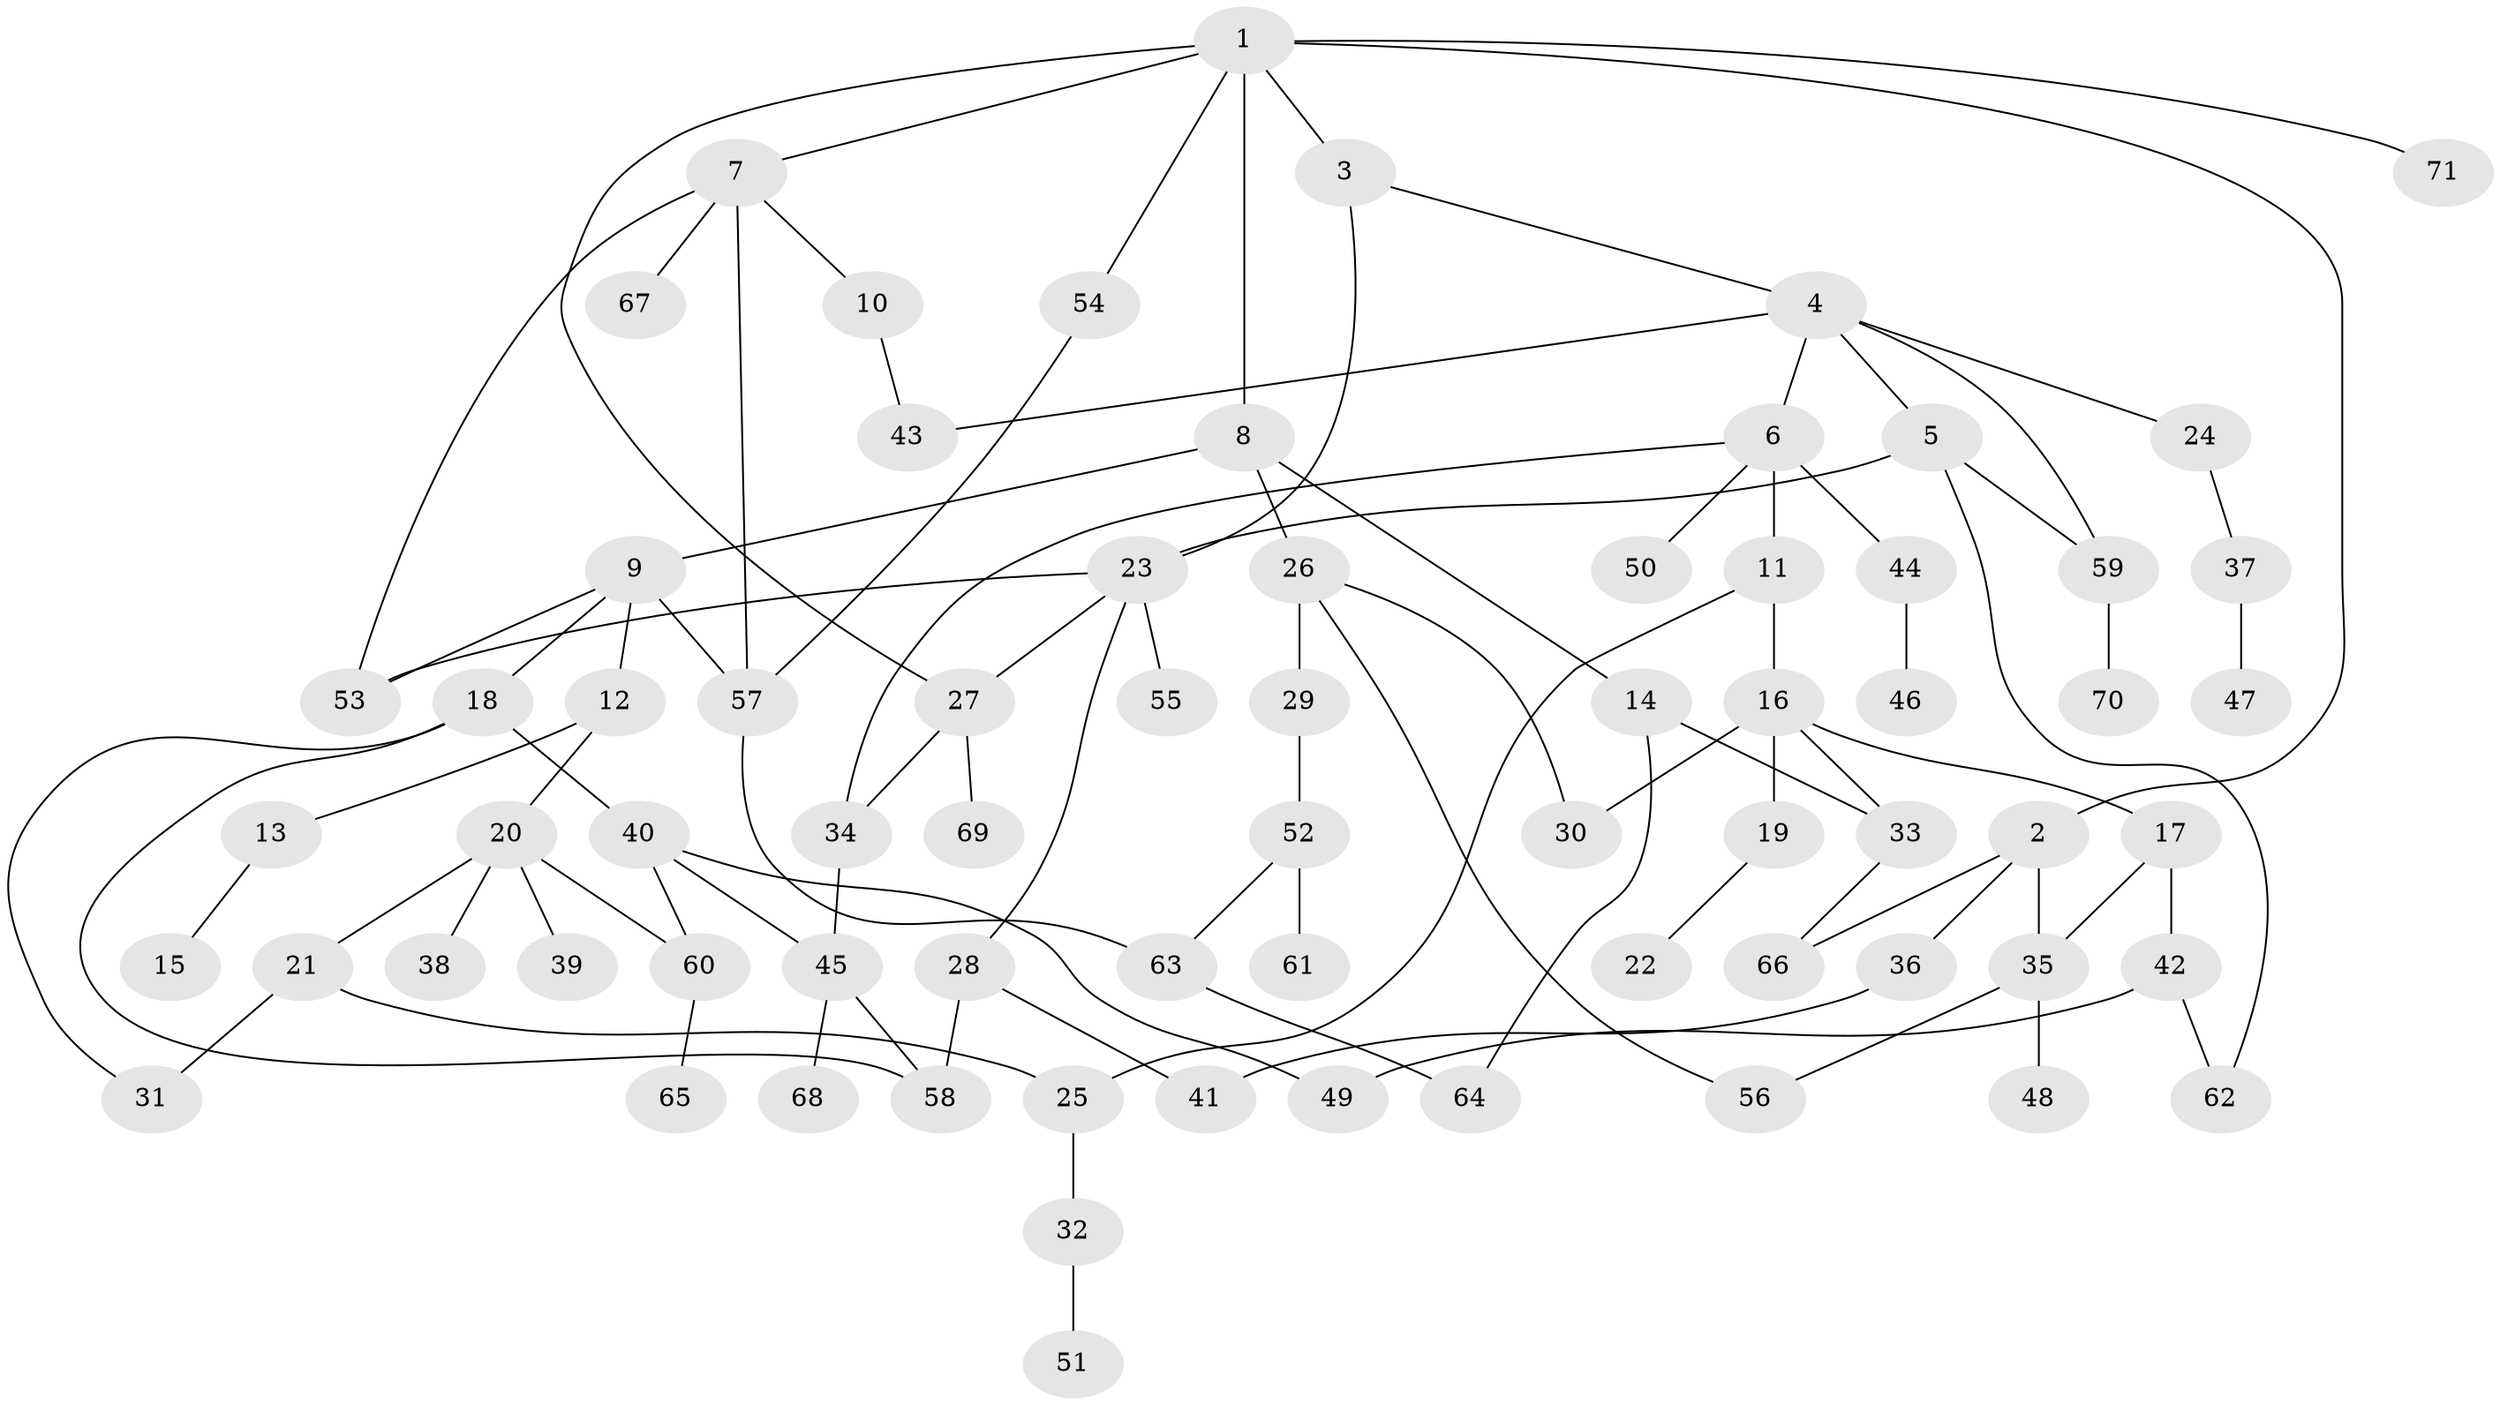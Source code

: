 // coarse degree distribution, {7: 0.023809523809523808, 4: 0.16666666666666666, 3: 0.14285714285714285, 5: 0.09523809523809523, 6: 0.047619047619047616, 8: 0.047619047619047616, 2: 0.21428571428571427, 1: 0.2619047619047619}
// Generated by graph-tools (version 1.1) at 2025/17/03/04/25 18:17:03]
// undirected, 71 vertices, 95 edges
graph export_dot {
graph [start="1"]
  node [color=gray90,style=filled];
  1;
  2;
  3;
  4;
  5;
  6;
  7;
  8;
  9;
  10;
  11;
  12;
  13;
  14;
  15;
  16;
  17;
  18;
  19;
  20;
  21;
  22;
  23;
  24;
  25;
  26;
  27;
  28;
  29;
  30;
  31;
  32;
  33;
  34;
  35;
  36;
  37;
  38;
  39;
  40;
  41;
  42;
  43;
  44;
  45;
  46;
  47;
  48;
  49;
  50;
  51;
  52;
  53;
  54;
  55;
  56;
  57;
  58;
  59;
  60;
  61;
  62;
  63;
  64;
  65;
  66;
  67;
  68;
  69;
  70;
  71;
  1 -- 2;
  1 -- 3;
  1 -- 7;
  1 -- 8;
  1 -- 54;
  1 -- 71;
  1 -- 27;
  2 -- 35;
  2 -- 36;
  2 -- 66;
  3 -- 4;
  3 -- 23;
  4 -- 5;
  4 -- 6;
  4 -- 24;
  4 -- 43;
  4 -- 59;
  5 -- 23;
  5 -- 62;
  5 -- 59;
  6 -- 11;
  6 -- 34;
  6 -- 44;
  6 -- 50;
  7 -- 10;
  7 -- 57;
  7 -- 67;
  7 -- 53;
  8 -- 9;
  8 -- 14;
  8 -- 26;
  9 -- 12;
  9 -- 18;
  9 -- 53;
  9 -- 57;
  10 -- 43;
  11 -- 16;
  11 -- 25;
  12 -- 13;
  12 -- 20;
  13 -- 15;
  14 -- 33;
  14 -- 64;
  16 -- 17;
  16 -- 19;
  16 -- 30;
  16 -- 33;
  17 -- 42;
  17 -- 35;
  18 -- 40;
  18 -- 31;
  18 -- 58;
  19 -- 22;
  20 -- 21;
  20 -- 38;
  20 -- 39;
  20 -- 60;
  21 -- 31;
  21 -- 25;
  23 -- 27;
  23 -- 28;
  23 -- 53;
  23 -- 55;
  24 -- 37;
  25 -- 32;
  26 -- 29;
  26 -- 30;
  26 -- 56;
  27 -- 69;
  27 -- 34;
  28 -- 58;
  28 -- 41;
  29 -- 52;
  32 -- 51;
  33 -- 66;
  34 -- 45;
  35 -- 48;
  35 -- 56;
  36 -- 41;
  37 -- 47;
  40 -- 49;
  40 -- 60;
  40 -- 45;
  42 -- 49;
  42 -- 62;
  44 -- 46;
  45 -- 58;
  45 -- 68;
  52 -- 61;
  52 -- 63;
  54 -- 57;
  57 -- 63;
  59 -- 70;
  60 -- 65;
  63 -- 64;
}
